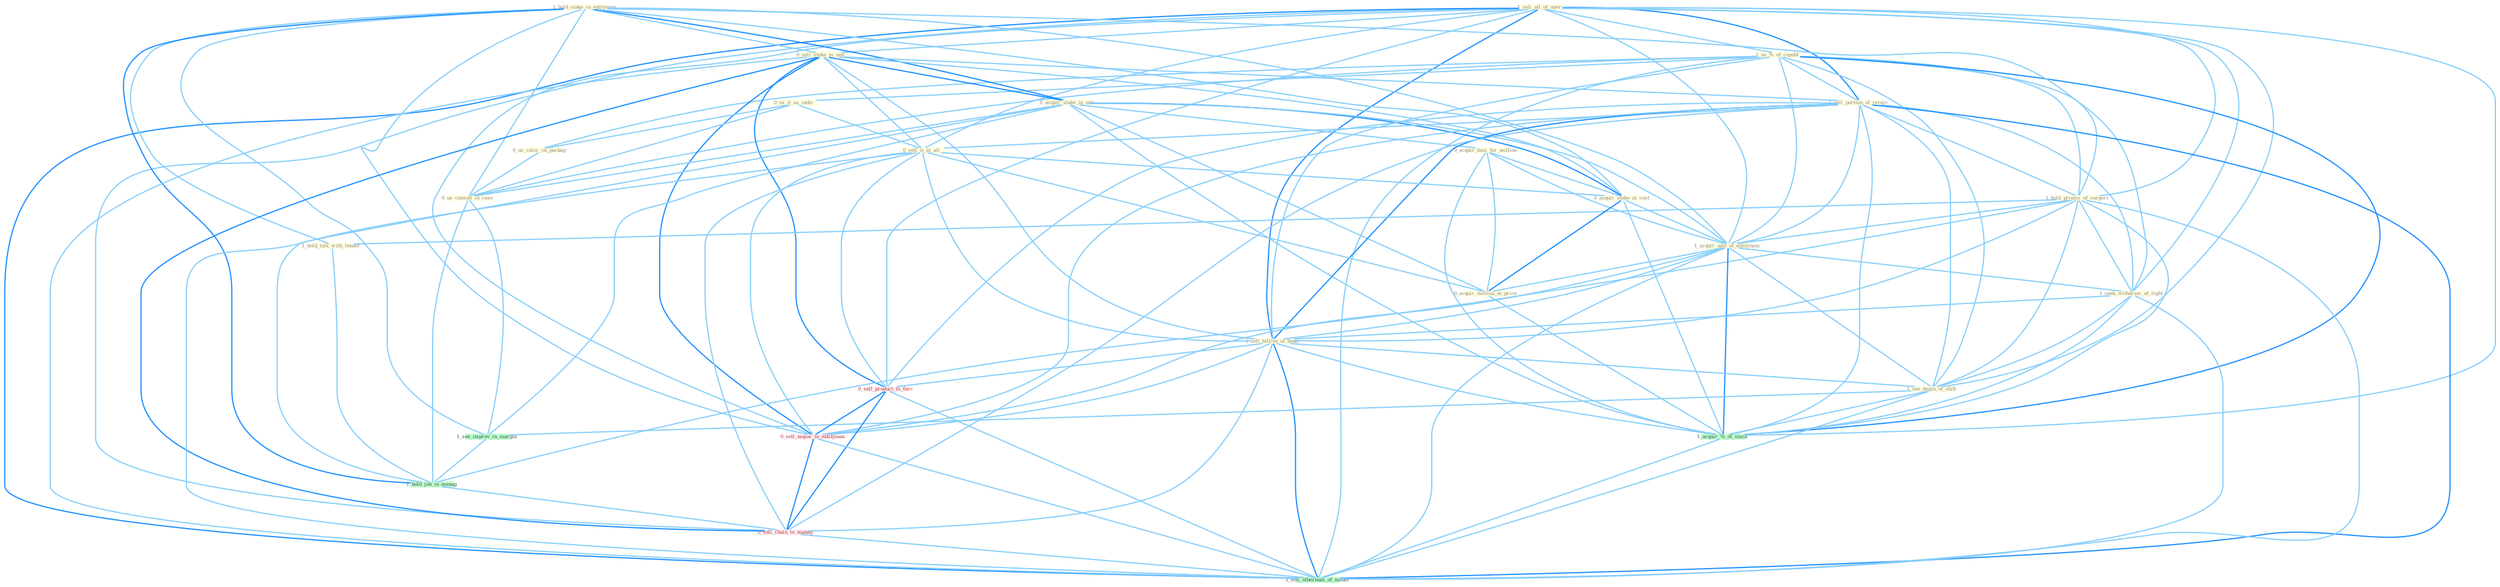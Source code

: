 Graph G{ 
    node
    [shape=polygon,style=filled,width=.5,height=.06,color="#BDFCC9",fixedsize=true,fontsize=4,
    fontcolor="#2f4f4f"];
    {node
    [color="#ffffe0", fontcolor="#8b7d6b"] "1_sell_all_of_oper " "1_us_%_of_capabl " "1_hold_stake_in_entitynam " "0_sell_stake_to_unit " "0_acquir_stake_in_unit " "0_us_it_as_indic " "0_us_color_on_packag " "1_sell_portion_of_receiv " "0_us_consult_in_case " "0_sell_it_at_all " "1_hold_promis_of_surgeri " "0_acquir_busi_for_million " "0_acquir_stake_at_cost " "1_acquir_unit_of_entitynam " "1_seek_withdraw_of_right " "1_sell_billion_of_bond " "1_see_begin_of_shift " "1_hold_talk_with_lender " "0_acquir_million_at_price "}
{node [color="#fff0f5", fontcolor="#b22222"] "0_sell_product_to_forc " "0_sell_major_to_entitynam " "0_sell_chain_to_manag "}
edge [color="#B0E2FF"];

	"1_sell_all_of_oper " -- "1_us_%_of_capabl " [w="1", color="#87cefa" ];
	"1_sell_all_of_oper " -- "0_sell_stake_to_unit " [w="1", color="#87cefa" ];
	"1_sell_all_of_oper " -- "1_sell_portion_of_receiv " [w="2", color="#1e90ff" , len=0.8];
	"1_sell_all_of_oper " -- "0_sell_it_at_all " [w="1", color="#87cefa" ];
	"1_sell_all_of_oper " -- "1_hold_promis_of_surgeri " [w="1", color="#87cefa" ];
	"1_sell_all_of_oper " -- "1_acquir_unit_of_entitynam " [w="1", color="#87cefa" ];
	"1_sell_all_of_oper " -- "1_seek_withdraw_of_right " [w="1", color="#87cefa" ];
	"1_sell_all_of_oper " -- "1_sell_billion_of_bond " [w="2", color="#1e90ff" , len=0.8];
	"1_sell_all_of_oper " -- "1_see_begin_of_shift " [w="1", color="#87cefa" ];
	"1_sell_all_of_oper " -- "1_acquir_%_of_stock " [w="1", color="#87cefa" ];
	"1_sell_all_of_oper " -- "0_sell_product_to_forc " [w="1", color="#87cefa" ];
	"1_sell_all_of_oper " -- "0_sell_major_to_entitynam " [w="1", color="#87cefa" ];
	"1_sell_all_of_oper " -- "0_sell_chain_to_manag " [w="1", color="#87cefa" ];
	"1_sell_all_of_oper " -- "1_sell_othernum_of_model " [w="2", color="#1e90ff" , len=0.8];
	"1_us_%_of_capabl " -- "0_us_it_as_indic " [w="1", color="#87cefa" ];
	"1_us_%_of_capabl " -- "0_us_color_on_packag " [w="1", color="#87cefa" ];
	"1_us_%_of_capabl " -- "1_sell_portion_of_receiv " [w="1", color="#87cefa" ];
	"1_us_%_of_capabl " -- "0_us_consult_in_case " [w="1", color="#87cefa" ];
	"1_us_%_of_capabl " -- "1_hold_promis_of_surgeri " [w="1", color="#87cefa" ];
	"1_us_%_of_capabl " -- "1_acquir_unit_of_entitynam " [w="1", color="#87cefa" ];
	"1_us_%_of_capabl " -- "1_seek_withdraw_of_right " [w="1", color="#87cefa" ];
	"1_us_%_of_capabl " -- "1_sell_billion_of_bond " [w="1", color="#87cefa" ];
	"1_us_%_of_capabl " -- "1_see_begin_of_shift " [w="1", color="#87cefa" ];
	"1_us_%_of_capabl " -- "1_acquir_%_of_stock " [w="2", color="#1e90ff" , len=0.8];
	"1_us_%_of_capabl " -- "1_sell_othernum_of_model " [w="1", color="#87cefa" ];
	"1_hold_stake_in_entitynam " -- "0_sell_stake_to_unit " [w="1", color="#87cefa" ];
	"1_hold_stake_in_entitynam " -- "0_acquir_stake_in_unit " [w="2", color="#1e90ff" , len=0.8];
	"1_hold_stake_in_entitynam " -- "0_us_consult_in_case " [w="1", color="#87cefa" ];
	"1_hold_stake_in_entitynam " -- "1_hold_promis_of_surgeri " [w="1", color="#87cefa" ];
	"1_hold_stake_in_entitynam " -- "0_acquir_stake_at_cost " [w="1", color="#87cefa" ];
	"1_hold_stake_in_entitynam " -- "1_acquir_unit_of_entitynam " [w="1", color="#87cefa" ];
	"1_hold_stake_in_entitynam " -- "1_hold_talk_with_lender " [w="1", color="#87cefa" ];
	"1_hold_stake_in_entitynam " -- "1_see_improv_in_margin " [w="1", color="#87cefa" ];
	"1_hold_stake_in_entitynam " -- "1_hold_job_in_manag " [w="2", color="#1e90ff" , len=0.8];
	"1_hold_stake_in_entitynam " -- "0_sell_major_to_entitynam " [w="1", color="#87cefa" ];
	"0_sell_stake_to_unit " -- "0_acquir_stake_in_unit " [w="2", color="#1e90ff" , len=0.8];
	"0_sell_stake_to_unit " -- "1_sell_portion_of_receiv " [w="1", color="#87cefa" ];
	"0_sell_stake_to_unit " -- "0_sell_it_at_all " [w="1", color="#87cefa" ];
	"0_sell_stake_to_unit " -- "0_acquir_stake_at_cost " [w="1", color="#87cefa" ];
	"0_sell_stake_to_unit " -- "1_sell_billion_of_bond " [w="1", color="#87cefa" ];
	"0_sell_stake_to_unit " -- "0_sell_product_to_forc " [w="2", color="#1e90ff" , len=0.8];
	"0_sell_stake_to_unit " -- "0_sell_major_to_entitynam " [w="2", color="#1e90ff" , len=0.8];
	"0_sell_stake_to_unit " -- "0_sell_chain_to_manag " [w="2", color="#1e90ff" , len=0.8];
	"0_sell_stake_to_unit " -- "1_sell_othernum_of_model " [w="1", color="#87cefa" ];
	"0_acquir_stake_in_unit " -- "0_us_consult_in_case " [w="1", color="#87cefa" ];
	"0_acquir_stake_in_unit " -- "0_acquir_busi_for_million " [w="1", color="#87cefa" ];
	"0_acquir_stake_in_unit " -- "0_acquir_stake_at_cost " [w="2", color="#1e90ff" , len=0.8];
	"0_acquir_stake_in_unit " -- "1_acquir_unit_of_entitynam " [w="1", color="#87cefa" ];
	"0_acquir_stake_in_unit " -- "0_acquir_million_at_price " [w="1", color="#87cefa" ];
	"0_acquir_stake_in_unit " -- "1_see_improv_in_margin " [w="1", color="#87cefa" ];
	"0_acquir_stake_in_unit " -- "1_acquir_%_of_stock " [w="1", color="#87cefa" ];
	"0_acquir_stake_in_unit " -- "1_hold_job_in_manag " [w="1", color="#87cefa" ];
	"0_us_it_as_indic " -- "0_us_color_on_packag " [w="1", color="#87cefa" ];
	"0_us_it_as_indic " -- "0_us_consult_in_case " [w="1", color="#87cefa" ];
	"0_us_it_as_indic " -- "0_sell_it_at_all " [w="1", color="#87cefa" ];
	"0_us_color_on_packag " -- "0_us_consult_in_case " [w="1", color="#87cefa" ];
	"1_sell_portion_of_receiv " -- "0_sell_it_at_all " [w="1", color="#87cefa" ];
	"1_sell_portion_of_receiv " -- "1_hold_promis_of_surgeri " [w="1", color="#87cefa" ];
	"1_sell_portion_of_receiv " -- "1_acquir_unit_of_entitynam " [w="1", color="#87cefa" ];
	"1_sell_portion_of_receiv " -- "1_seek_withdraw_of_right " [w="1", color="#87cefa" ];
	"1_sell_portion_of_receiv " -- "1_sell_billion_of_bond " [w="2", color="#1e90ff" , len=0.8];
	"1_sell_portion_of_receiv " -- "1_see_begin_of_shift " [w="1", color="#87cefa" ];
	"1_sell_portion_of_receiv " -- "1_acquir_%_of_stock " [w="1", color="#87cefa" ];
	"1_sell_portion_of_receiv " -- "0_sell_product_to_forc " [w="1", color="#87cefa" ];
	"1_sell_portion_of_receiv " -- "0_sell_major_to_entitynam " [w="1", color="#87cefa" ];
	"1_sell_portion_of_receiv " -- "0_sell_chain_to_manag " [w="1", color="#87cefa" ];
	"1_sell_portion_of_receiv " -- "1_sell_othernum_of_model " [w="2", color="#1e90ff" , len=0.8];
	"0_us_consult_in_case " -- "1_see_improv_in_margin " [w="1", color="#87cefa" ];
	"0_us_consult_in_case " -- "1_hold_job_in_manag " [w="1", color="#87cefa" ];
	"0_sell_it_at_all " -- "0_acquir_stake_at_cost " [w="1", color="#87cefa" ];
	"0_sell_it_at_all " -- "1_sell_billion_of_bond " [w="1", color="#87cefa" ];
	"0_sell_it_at_all " -- "0_acquir_million_at_price " [w="1", color="#87cefa" ];
	"0_sell_it_at_all " -- "0_sell_product_to_forc " [w="1", color="#87cefa" ];
	"0_sell_it_at_all " -- "0_sell_major_to_entitynam " [w="1", color="#87cefa" ];
	"0_sell_it_at_all " -- "0_sell_chain_to_manag " [w="1", color="#87cefa" ];
	"0_sell_it_at_all " -- "1_sell_othernum_of_model " [w="1", color="#87cefa" ];
	"1_hold_promis_of_surgeri " -- "1_acquir_unit_of_entitynam " [w="1", color="#87cefa" ];
	"1_hold_promis_of_surgeri " -- "1_seek_withdraw_of_right " [w="1", color="#87cefa" ];
	"1_hold_promis_of_surgeri " -- "1_sell_billion_of_bond " [w="1", color="#87cefa" ];
	"1_hold_promis_of_surgeri " -- "1_see_begin_of_shift " [w="1", color="#87cefa" ];
	"1_hold_promis_of_surgeri " -- "1_hold_talk_with_lender " [w="1", color="#87cefa" ];
	"1_hold_promis_of_surgeri " -- "1_acquir_%_of_stock " [w="1", color="#87cefa" ];
	"1_hold_promis_of_surgeri " -- "1_hold_job_in_manag " [w="1", color="#87cefa" ];
	"1_hold_promis_of_surgeri " -- "1_sell_othernum_of_model " [w="1", color="#87cefa" ];
	"0_acquir_busi_for_million " -- "0_acquir_stake_at_cost " [w="1", color="#87cefa" ];
	"0_acquir_busi_for_million " -- "1_acquir_unit_of_entitynam " [w="1", color="#87cefa" ];
	"0_acquir_busi_for_million " -- "0_acquir_million_at_price " [w="1", color="#87cefa" ];
	"0_acquir_busi_for_million " -- "1_acquir_%_of_stock " [w="1", color="#87cefa" ];
	"0_acquir_stake_at_cost " -- "1_acquir_unit_of_entitynam " [w="1", color="#87cefa" ];
	"0_acquir_stake_at_cost " -- "0_acquir_million_at_price " [w="2", color="#1e90ff" , len=0.8];
	"0_acquir_stake_at_cost " -- "1_acquir_%_of_stock " [w="1", color="#87cefa" ];
	"1_acquir_unit_of_entitynam " -- "1_seek_withdraw_of_right " [w="1", color="#87cefa" ];
	"1_acquir_unit_of_entitynam " -- "1_sell_billion_of_bond " [w="1", color="#87cefa" ];
	"1_acquir_unit_of_entitynam " -- "1_see_begin_of_shift " [w="1", color="#87cefa" ];
	"1_acquir_unit_of_entitynam " -- "0_acquir_million_at_price " [w="1", color="#87cefa" ];
	"1_acquir_unit_of_entitynam " -- "1_acquir_%_of_stock " [w="2", color="#1e90ff" , len=0.8];
	"1_acquir_unit_of_entitynam " -- "0_sell_major_to_entitynam " [w="1", color="#87cefa" ];
	"1_acquir_unit_of_entitynam " -- "1_sell_othernum_of_model " [w="1", color="#87cefa" ];
	"1_seek_withdraw_of_right " -- "1_sell_billion_of_bond " [w="1", color="#87cefa" ];
	"1_seek_withdraw_of_right " -- "1_see_begin_of_shift " [w="1", color="#87cefa" ];
	"1_seek_withdraw_of_right " -- "1_acquir_%_of_stock " [w="1", color="#87cefa" ];
	"1_seek_withdraw_of_right " -- "1_sell_othernum_of_model " [w="1", color="#87cefa" ];
	"1_sell_billion_of_bond " -- "1_see_begin_of_shift " [w="1", color="#87cefa" ];
	"1_sell_billion_of_bond " -- "1_acquir_%_of_stock " [w="1", color="#87cefa" ];
	"1_sell_billion_of_bond " -- "0_sell_product_to_forc " [w="1", color="#87cefa" ];
	"1_sell_billion_of_bond " -- "0_sell_major_to_entitynam " [w="1", color="#87cefa" ];
	"1_sell_billion_of_bond " -- "0_sell_chain_to_manag " [w="1", color="#87cefa" ];
	"1_sell_billion_of_bond " -- "1_sell_othernum_of_model " [w="2", color="#1e90ff" , len=0.8];
	"1_see_begin_of_shift " -- "1_see_improv_in_margin " [w="1", color="#87cefa" ];
	"1_see_begin_of_shift " -- "1_acquir_%_of_stock " [w="1", color="#87cefa" ];
	"1_see_begin_of_shift " -- "1_sell_othernum_of_model " [w="1", color="#87cefa" ];
	"1_hold_talk_with_lender " -- "1_hold_job_in_manag " [w="1", color="#87cefa" ];
	"0_acquir_million_at_price " -- "1_acquir_%_of_stock " [w="1", color="#87cefa" ];
	"1_see_improv_in_margin " -- "1_hold_job_in_manag " [w="1", color="#87cefa" ];
	"1_acquir_%_of_stock " -- "1_sell_othernum_of_model " [w="1", color="#87cefa" ];
	"1_hold_job_in_manag " -- "0_sell_chain_to_manag " [w="1", color="#87cefa" ];
	"0_sell_product_to_forc " -- "0_sell_major_to_entitynam " [w="2", color="#1e90ff" , len=0.8];
	"0_sell_product_to_forc " -- "0_sell_chain_to_manag " [w="2", color="#1e90ff" , len=0.8];
	"0_sell_product_to_forc " -- "1_sell_othernum_of_model " [w="1", color="#87cefa" ];
	"0_sell_major_to_entitynam " -- "0_sell_chain_to_manag " [w="2", color="#1e90ff" , len=0.8];
	"0_sell_major_to_entitynam " -- "1_sell_othernum_of_model " [w="1", color="#87cefa" ];
	"0_sell_chain_to_manag " -- "1_sell_othernum_of_model " [w="1", color="#87cefa" ];
}